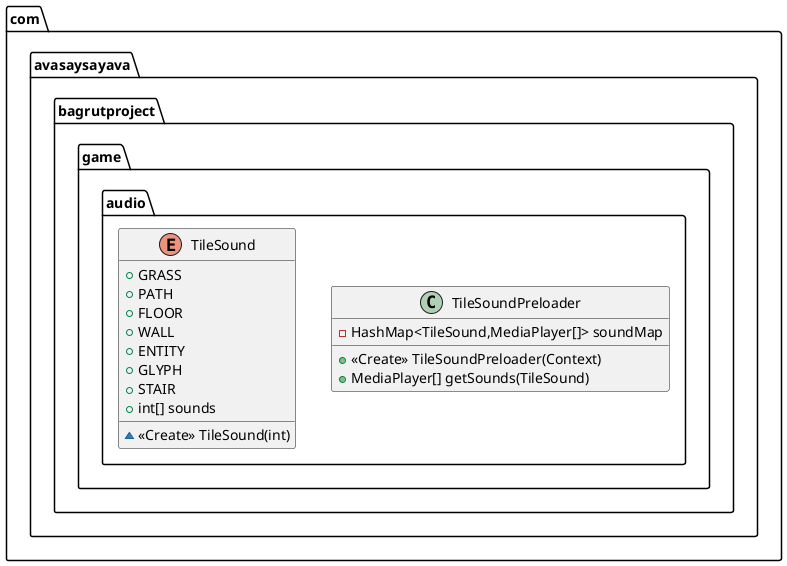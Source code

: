 @startuml
class com.avasaysayava.bagrutproject.game.audio.TileSoundPreloader {
- HashMap<TileSound,MediaPlayer[]> soundMap
+ <<Create>> TileSoundPreloader(Context)
+ MediaPlayer[] getSounds(TileSound)
}


enum com.avasaysayava.bagrutproject.game.audio.TileSound {
+  GRASS
+  PATH
+  FLOOR
+  WALL
+  ENTITY
+  GLYPH
+  STAIR
+ int[] sounds
~ <<Create>> TileSound(int)
}


@enduml